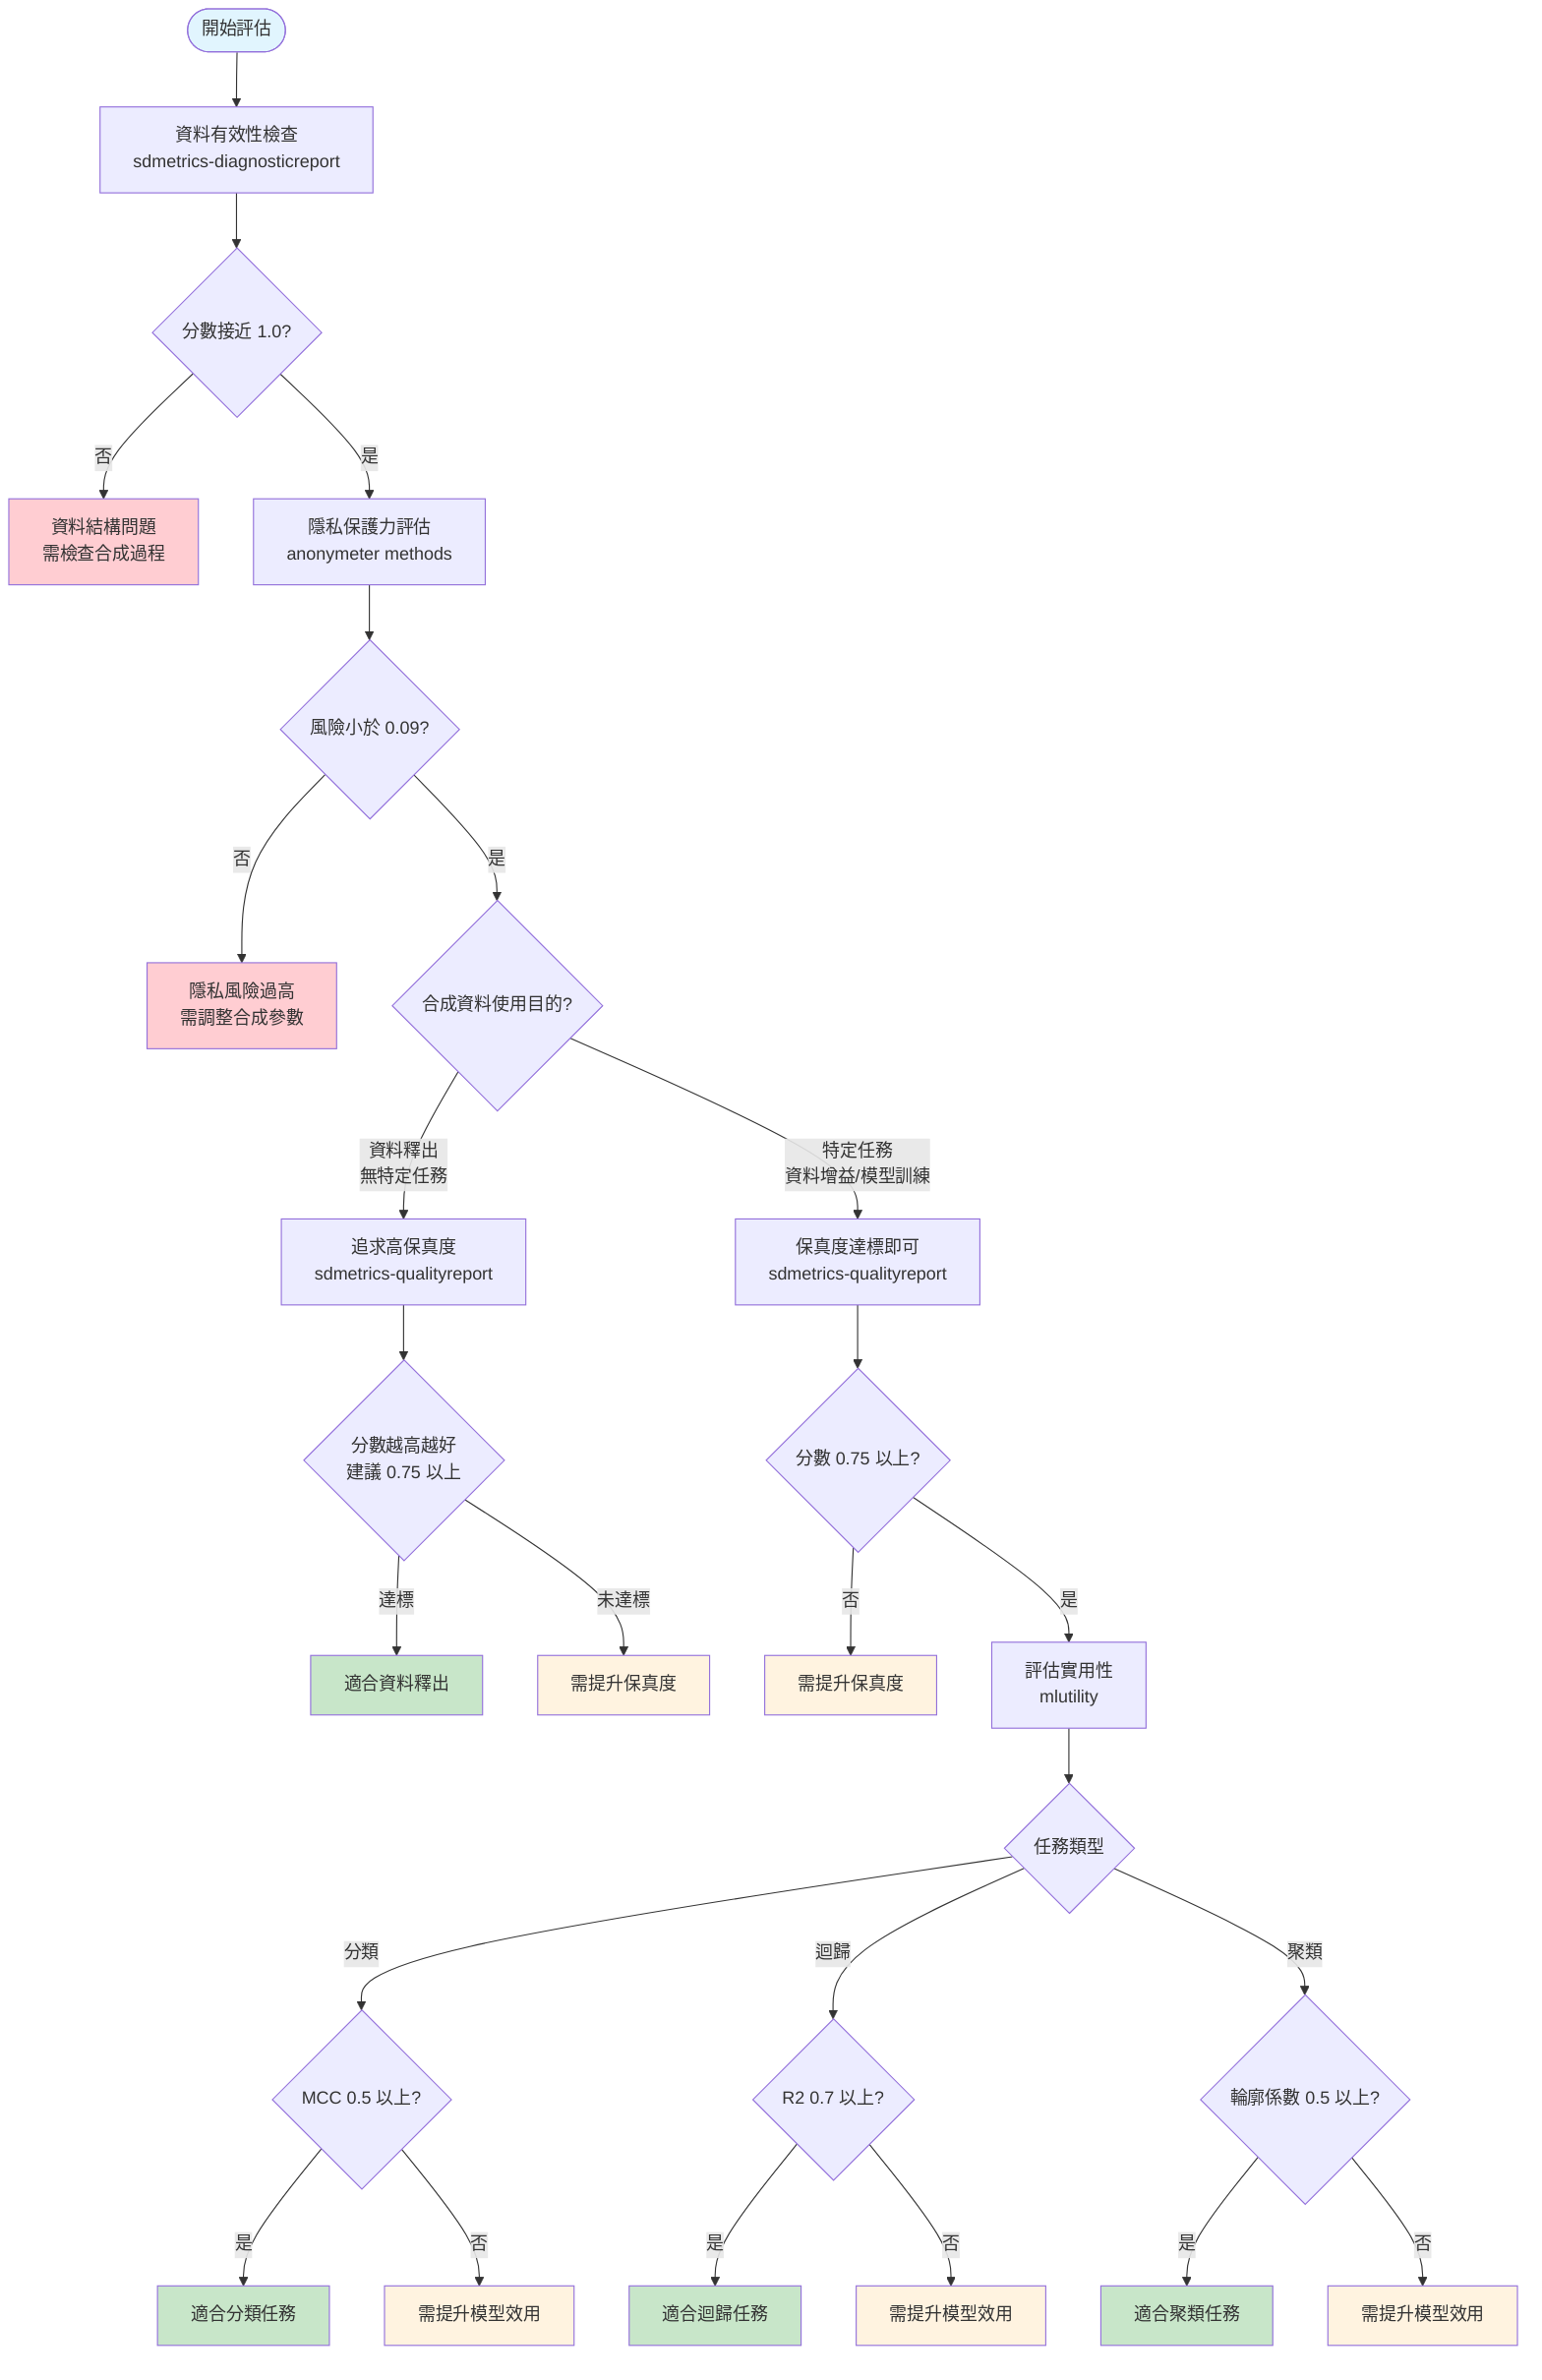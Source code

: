 flowchart TD
    Start([開始評估])
    Validity[資料有效性檢查<br/>sdmetrics-diagnosticreport]
    ValidityCheck{分數接近 1.0?}
    ValidityFail[資料結構問題<br/>需檢查合成過程]
    Privacy[隱私保護力評估<br/>anonymeter methods]
    PrivacyCheck{風險小於 0.09?}
    PrivacyFail[隱私風險過高<br/>需調整合成參數]
    Purpose{合成資料使用目的?}
    Fidelity1[追求高保真度<br/>sdmetrics-qualityreport]
    Fidelity2[保真度達標即可<br/>sdmetrics-qualityreport]
    FidelityHigh{分數越高越好<br/>建議 0.75 以上}
    Success1[適合資料釋出]
    Improve1[需提升保真度]
    FidelityBasic{分數 0.75 以上?}
    Improve2[需提升保真度]
    Utility[評估實用性<br/>mlutility]
    TaskType{任務類型}
    ClassCheck{MCC 0.5 以上?}
    RegCheck{R2 0.7 以上?}
    ClusterCheck{輪廓係數 0.5 以上?}
    Success2[適合分類任務]
    Success3[適合迴歸任務]
    Success4[適合聚類任務]
    ImproveUtil1[需提升模型效用]
    ImproveUtil2[需提升模型效用]
    ImproveUtil3[需提升模型效用]

    Start --> Validity
    Validity --> ValidityCheck
    ValidityCheck -->|否| ValidityFail
    ValidityCheck -->|是| Privacy
    Privacy --> PrivacyCheck
    PrivacyCheck -->|否| PrivacyFail
    PrivacyCheck -->|是| Purpose
    Purpose -->|資料釋出<br/>無特定任務| Fidelity1
    Purpose -->|特定任務<br/>資料增益/模型訓練| Fidelity2
    Fidelity1 --> FidelityHigh
    FidelityHigh -->|達標| Success1
    FidelityHigh -->|未達標| Improve1
    Fidelity2 --> FidelityBasic
    FidelityBasic -->|否| Improve2
    FidelityBasic -->|是| Utility
    Utility --> TaskType
    TaskType -->|分類| ClassCheck
    TaskType -->|迴歸| RegCheck
    TaskType -->|聚類| ClusterCheck
    ClassCheck -->|是| Success2
    ClassCheck -->|否| ImproveUtil1
    RegCheck -->|是| Success3
    RegCheck -->|否| ImproveUtil2
    ClusterCheck -->|是| Success4
    ClusterCheck -->|否| ImproveUtil3

    style Start fill:#e1f5fe
    style Success1 fill:#c8e6c9
    style Success2 fill:#c8e6c9
    style Success3 fill:#c8e6c9
    style Success4 fill:#c8e6c9
    style ValidityFail fill:#ffcdd2
    style PrivacyFail fill:#ffcdd2
    style Improve1 fill:#fff3e0
    style Improve2 fill:#fff3e0
    style ImproveUtil1 fill:#fff3e0
    style ImproveUtil2 fill:#fff3e0
    style ImproveUtil3 fill:#fff3e0